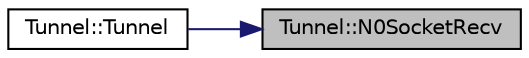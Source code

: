 digraph "Tunnel::N0SocketRecv"
{
 // LATEX_PDF_SIZE
  edge [fontname="Helvetica",fontsize="10",labelfontname="Helvetica",labelfontsize="10"];
  node [fontname="Helvetica",fontsize="10",shape=record];
  rankdir="RL";
  Node1 [label="Tunnel::N0SocketRecv",height=0.2,width=0.4,color="black", fillcolor="grey75", style="filled", fontcolor="black",tooltip=" "];
  Node1 -> Node2 [dir="back",color="midnightblue",fontsize="10",style="solid",fontname="Helvetica"];
  Node2 [label="Tunnel::Tunnel",height=0.2,width=0.4,color="black", fillcolor="white", style="filled",URL="$class_tunnel.html#af5941266fdb3798bb27c026da801d28d",tooltip=" "];
}
